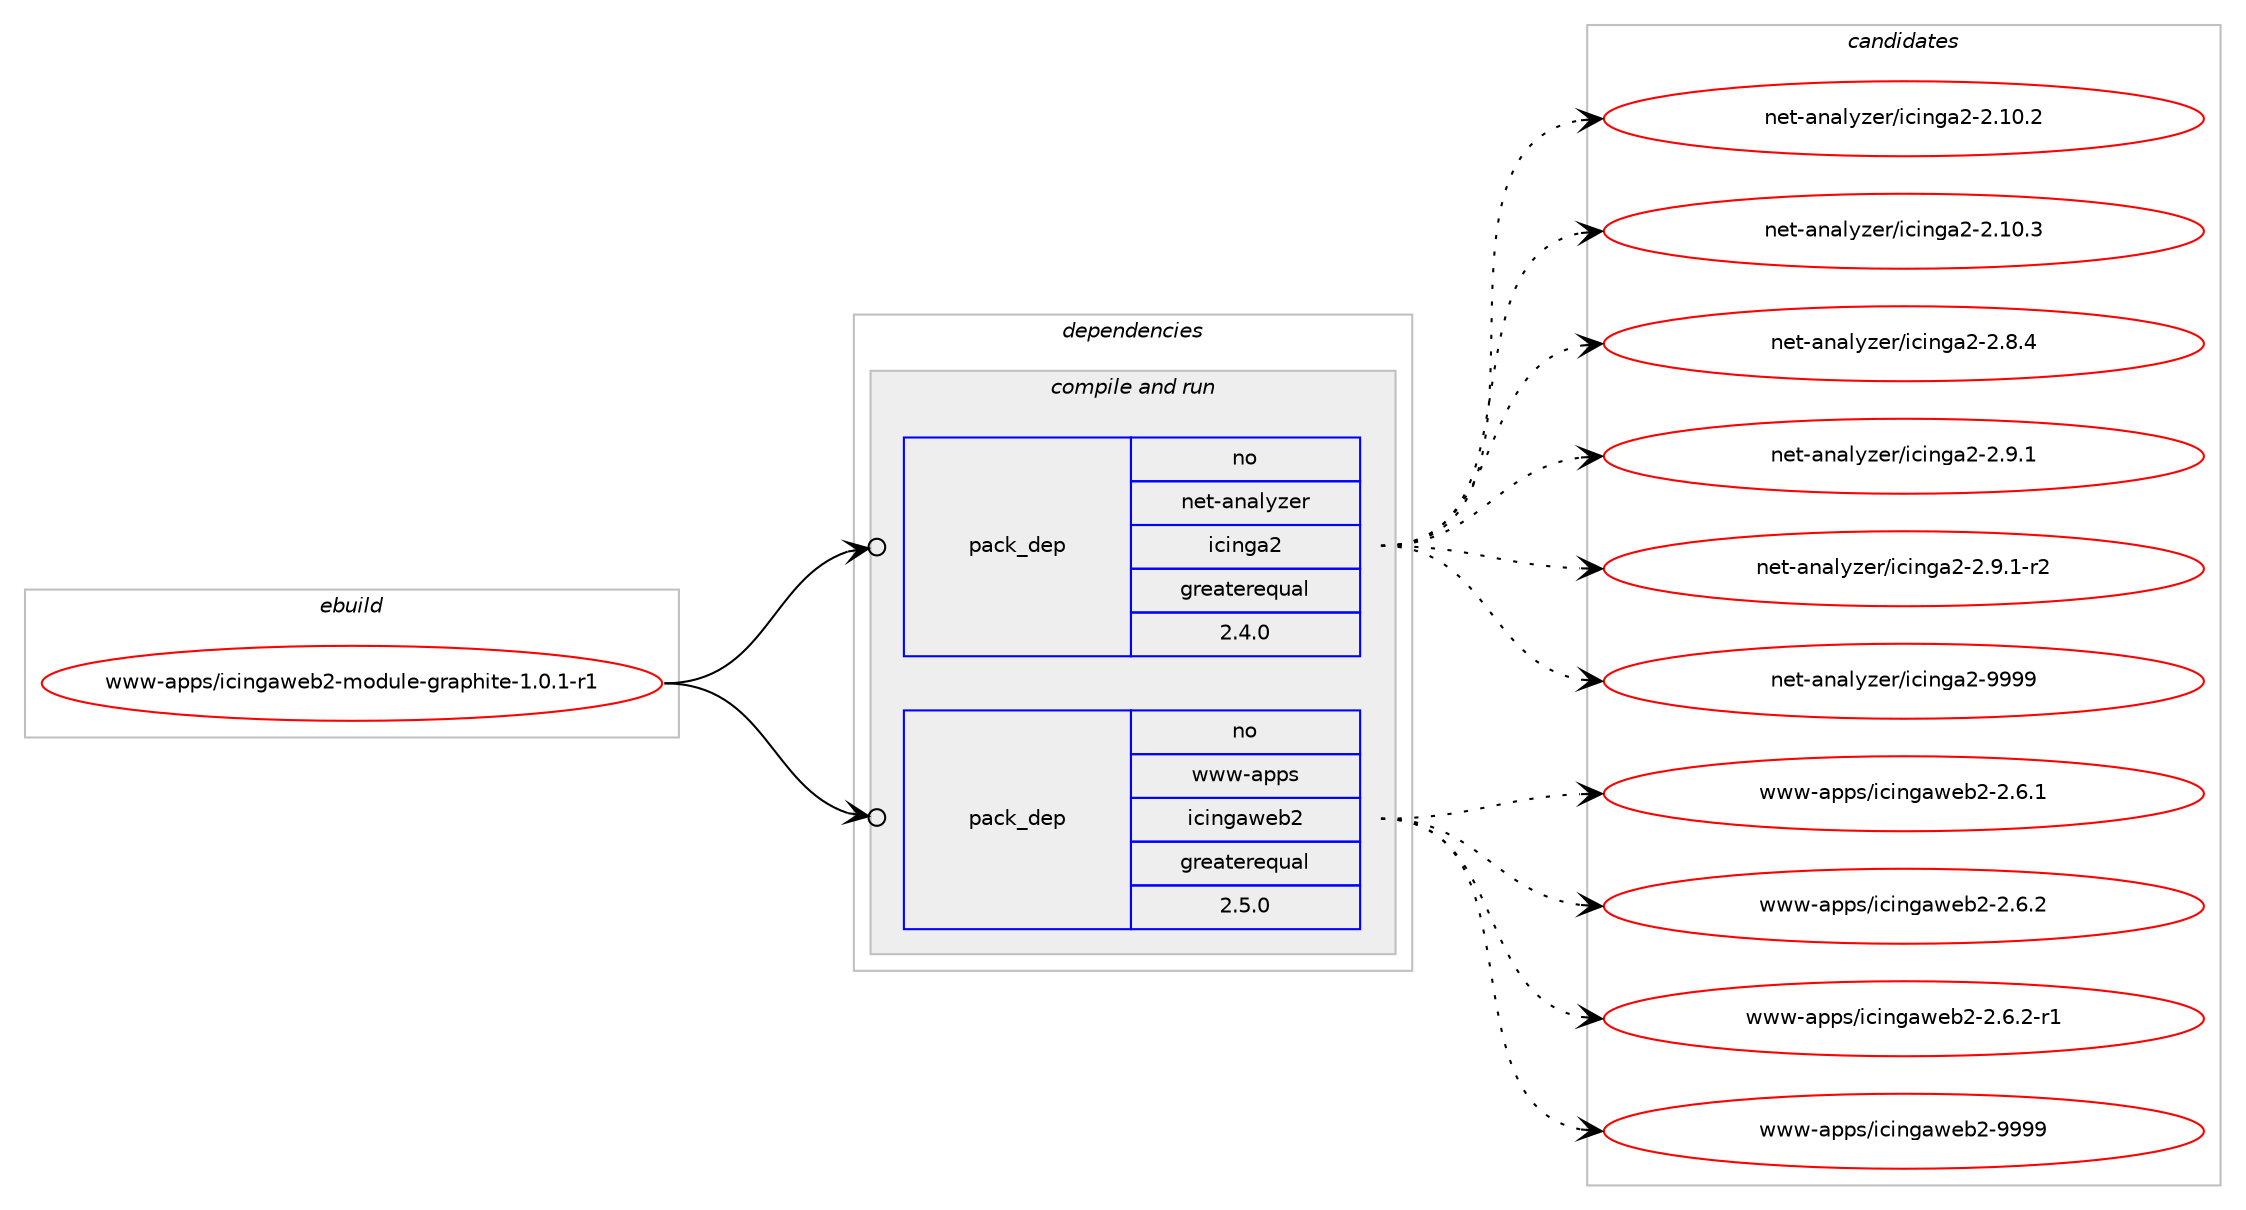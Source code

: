 digraph prolog {

# *************
# Graph options
# *************

newrank=true;
concentrate=true;
compound=true;
graph [rankdir=LR,fontname=Helvetica,fontsize=10,ranksep=1.5];#, ranksep=2.5, nodesep=0.2];
edge  [arrowhead=vee];
node  [fontname=Helvetica,fontsize=10];

# **********
# The ebuild
# **********

subgraph cluster_leftcol {
color=gray;
rank=same;
label=<<i>ebuild</i>>;
id [label="www-apps/icingaweb2-module-graphite-1.0.1-r1", color=red, width=4, href="../www-apps/icingaweb2-module-graphite-1.0.1-r1.svg"];
}

# ****************
# The dependencies
# ****************

subgraph cluster_midcol {
color=gray;
label=<<i>dependencies</i>>;
subgraph cluster_compile {
fillcolor="#eeeeee";
style=filled;
label=<<i>compile</i>>;
}
subgraph cluster_compileandrun {
fillcolor="#eeeeee";
style=filled;
label=<<i>compile and run</i>>;
subgraph pack1252606 {
dependency1744808 [label=<<TABLE BORDER="0" CELLBORDER="1" CELLSPACING="0" CELLPADDING="4" WIDTH="220"><TR><TD ROWSPAN="6" CELLPADDING="30">pack_dep</TD></TR><TR><TD WIDTH="110">no</TD></TR><TR><TD>net-analyzer</TD></TR><TR><TD>icinga2</TD></TR><TR><TD>greaterequal</TD></TR><TR><TD>2.4.0</TD></TR></TABLE>>, shape=none, color=blue];
}
id:e -> dependency1744808:w [weight=20,style="solid",arrowhead="odotvee"];
subgraph pack1252607 {
dependency1744809 [label=<<TABLE BORDER="0" CELLBORDER="1" CELLSPACING="0" CELLPADDING="4" WIDTH="220"><TR><TD ROWSPAN="6" CELLPADDING="30">pack_dep</TD></TR><TR><TD WIDTH="110">no</TD></TR><TR><TD>www-apps</TD></TR><TR><TD>icingaweb2</TD></TR><TR><TD>greaterequal</TD></TR><TR><TD>2.5.0</TD></TR></TABLE>>, shape=none, color=blue];
}
id:e -> dependency1744809:w [weight=20,style="solid",arrowhead="odotvee"];
}
subgraph cluster_run {
fillcolor="#eeeeee";
style=filled;
label=<<i>run</i>>;
}
}

# **************
# The candidates
# **************

subgraph cluster_choices {
rank=same;
color=gray;
label=<<i>candidates</i>>;

subgraph choice1252606 {
color=black;
nodesep=1;
choice1101011164597110971081211221011144710599105110103975045504649484650 [label="net-analyzer/icinga2-2.10.2", color=red, width=4,href="../net-analyzer/icinga2-2.10.2.svg"];
choice1101011164597110971081211221011144710599105110103975045504649484651 [label="net-analyzer/icinga2-2.10.3", color=red, width=4,href="../net-analyzer/icinga2-2.10.3.svg"];
choice11010111645971109710812112210111447105991051101039750455046564652 [label="net-analyzer/icinga2-2.8.4", color=red, width=4,href="../net-analyzer/icinga2-2.8.4.svg"];
choice11010111645971109710812112210111447105991051101039750455046574649 [label="net-analyzer/icinga2-2.9.1", color=red, width=4,href="../net-analyzer/icinga2-2.9.1.svg"];
choice110101116459711097108121122101114471059910511010397504550465746494511450 [label="net-analyzer/icinga2-2.9.1-r2", color=red, width=4,href="../net-analyzer/icinga2-2.9.1-r2.svg"];
choice110101116459711097108121122101114471059910511010397504557575757 [label="net-analyzer/icinga2-9999", color=red, width=4,href="../net-analyzer/icinga2-9999.svg"];
dependency1744808:e -> choice1101011164597110971081211221011144710599105110103975045504649484650:w [style=dotted,weight="100"];
dependency1744808:e -> choice1101011164597110971081211221011144710599105110103975045504649484651:w [style=dotted,weight="100"];
dependency1744808:e -> choice11010111645971109710812112210111447105991051101039750455046564652:w [style=dotted,weight="100"];
dependency1744808:e -> choice11010111645971109710812112210111447105991051101039750455046574649:w [style=dotted,weight="100"];
dependency1744808:e -> choice110101116459711097108121122101114471059910511010397504550465746494511450:w [style=dotted,weight="100"];
dependency1744808:e -> choice110101116459711097108121122101114471059910511010397504557575757:w [style=dotted,weight="100"];
}
subgraph choice1252607 {
color=black;
nodesep=1;
choice11911911945971121121154710599105110103971191019850455046544649 [label="www-apps/icingaweb2-2.6.1", color=red, width=4,href="../www-apps/icingaweb2-2.6.1.svg"];
choice11911911945971121121154710599105110103971191019850455046544650 [label="www-apps/icingaweb2-2.6.2", color=red, width=4,href="../www-apps/icingaweb2-2.6.2.svg"];
choice119119119459711211211547105991051101039711910198504550465446504511449 [label="www-apps/icingaweb2-2.6.2-r1", color=red, width=4,href="../www-apps/icingaweb2-2.6.2-r1.svg"];
choice119119119459711211211547105991051101039711910198504557575757 [label="www-apps/icingaweb2-9999", color=red, width=4,href="../www-apps/icingaweb2-9999.svg"];
dependency1744809:e -> choice11911911945971121121154710599105110103971191019850455046544649:w [style=dotted,weight="100"];
dependency1744809:e -> choice11911911945971121121154710599105110103971191019850455046544650:w [style=dotted,weight="100"];
dependency1744809:e -> choice119119119459711211211547105991051101039711910198504550465446504511449:w [style=dotted,weight="100"];
dependency1744809:e -> choice119119119459711211211547105991051101039711910198504557575757:w [style=dotted,weight="100"];
}
}

}
